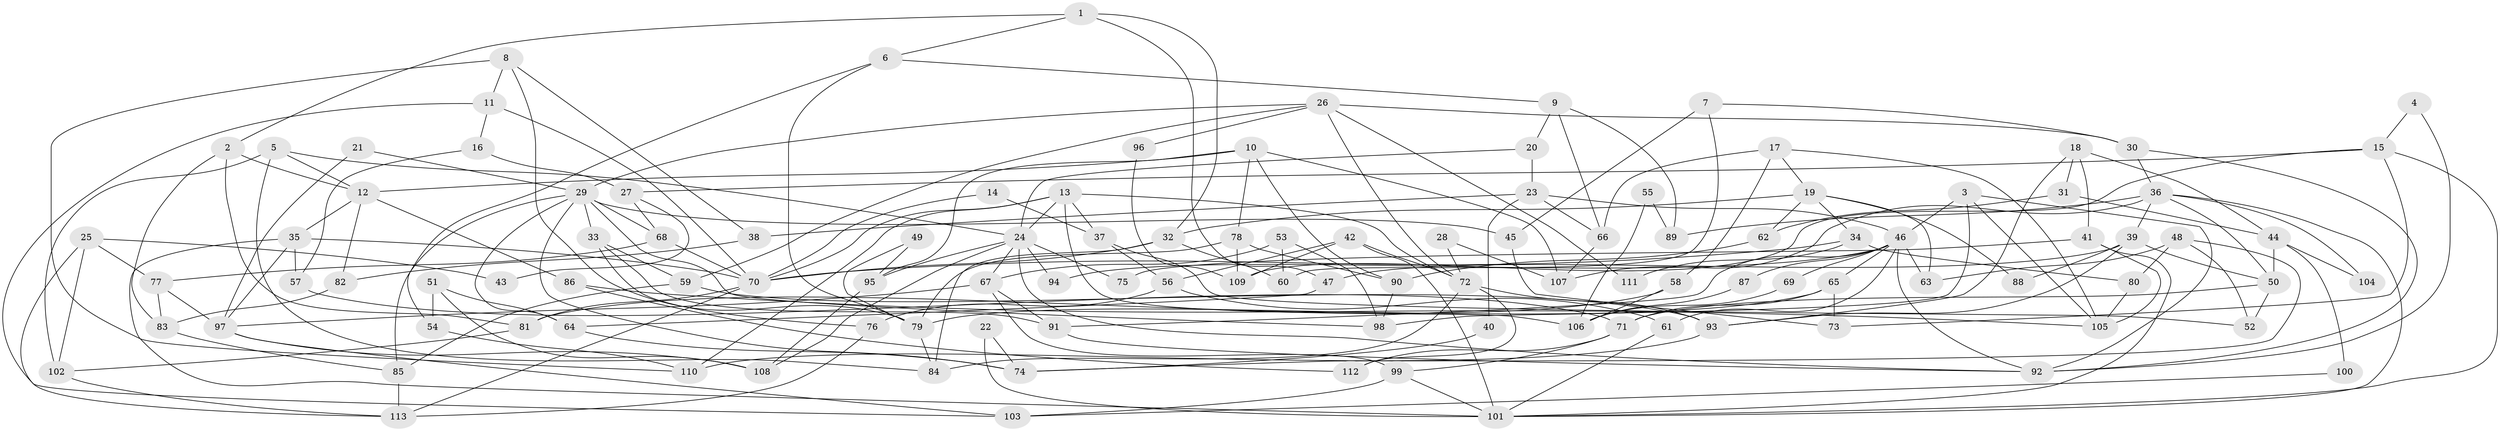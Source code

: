 // coarse degree distribution, {5: 0.15384615384615385, 6: 0.1282051282051282, 4: 0.21794871794871795, 2: 0.20512820512820512, 8: 0.0641025641025641, 7: 0.038461538461538464, 9: 0.038461538461538464, 3: 0.10256410256410256, 13: 0.01282051282051282, 11: 0.01282051282051282, 10: 0.02564102564102564}
// Generated by graph-tools (version 1.1) at 2025/41/03/06/25 10:41:59]
// undirected, 113 vertices, 226 edges
graph export_dot {
graph [start="1"]
  node [color=gray90,style=filled];
  1;
  2;
  3;
  4;
  5;
  6;
  7;
  8;
  9;
  10;
  11;
  12;
  13;
  14;
  15;
  16;
  17;
  18;
  19;
  20;
  21;
  22;
  23;
  24;
  25;
  26;
  27;
  28;
  29;
  30;
  31;
  32;
  33;
  34;
  35;
  36;
  37;
  38;
  39;
  40;
  41;
  42;
  43;
  44;
  45;
  46;
  47;
  48;
  49;
  50;
  51;
  52;
  53;
  54;
  55;
  56;
  57;
  58;
  59;
  60;
  61;
  62;
  63;
  64;
  65;
  66;
  67;
  68;
  69;
  70;
  71;
  72;
  73;
  74;
  75;
  76;
  77;
  78;
  79;
  80;
  81;
  82;
  83;
  84;
  85;
  86;
  87;
  88;
  89;
  90;
  91;
  92;
  93;
  94;
  95;
  96;
  97;
  98;
  99;
  100;
  101;
  102;
  103;
  104;
  105;
  106;
  107;
  108;
  109;
  110;
  111;
  112;
  113;
  1 -- 6;
  1 -- 32;
  1 -- 2;
  1 -- 47;
  2 -- 83;
  2 -- 12;
  2 -- 81;
  3 -- 98;
  3 -- 92;
  3 -- 46;
  3 -- 105;
  4 -- 92;
  4 -- 15;
  5 -- 12;
  5 -- 84;
  5 -- 24;
  5 -- 102;
  6 -- 54;
  6 -- 79;
  6 -- 9;
  7 -- 30;
  7 -- 45;
  7 -- 60;
  8 -- 11;
  8 -- 79;
  8 -- 38;
  8 -- 110;
  9 -- 66;
  9 -- 20;
  9 -- 89;
  10 -- 90;
  10 -- 95;
  10 -- 12;
  10 -- 78;
  10 -- 107;
  11 -- 70;
  11 -- 103;
  11 -- 16;
  12 -- 35;
  12 -- 82;
  12 -- 86;
  13 -- 70;
  13 -- 24;
  13 -- 37;
  13 -- 72;
  13 -- 106;
  13 -- 110;
  14 -- 37;
  14 -- 70;
  15 -- 101;
  15 -- 109;
  15 -- 27;
  15 -- 73;
  16 -- 27;
  16 -- 57;
  17 -- 105;
  17 -- 19;
  17 -- 58;
  17 -- 66;
  18 -- 41;
  18 -- 93;
  18 -- 31;
  18 -- 44;
  19 -- 32;
  19 -- 34;
  19 -- 62;
  19 -- 63;
  19 -- 88;
  20 -- 24;
  20 -- 23;
  21 -- 97;
  21 -- 29;
  22 -- 101;
  22 -- 74;
  23 -- 46;
  23 -- 38;
  23 -- 40;
  23 -- 66;
  24 -- 92;
  24 -- 67;
  24 -- 75;
  24 -- 94;
  24 -- 95;
  24 -- 108;
  25 -- 77;
  25 -- 113;
  25 -- 43;
  25 -- 102;
  26 -- 72;
  26 -- 59;
  26 -- 29;
  26 -- 30;
  26 -- 96;
  26 -- 111;
  27 -- 68;
  27 -- 43;
  28 -- 72;
  28 -- 107;
  29 -- 85;
  29 -- 33;
  29 -- 45;
  29 -- 64;
  29 -- 68;
  29 -- 74;
  29 -- 98;
  30 -- 92;
  30 -- 36;
  31 -- 44;
  31 -- 62;
  32 -- 60;
  32 -- 70;
  32 -- 84;
  33 -- 76;
  33 -- 59;
  33 -- 91;
  34 -- 80;
  34 -- 70;
  34 -- 111;
  35 -- 101;
  35 -- 57;
  35 -- 70;
  35 -- 97;
  36 -- 107;
  36 -- 39;
  36 -- 50;
  36 -- 89;
  36 -- 101;
  36 -- 104;
  37 -- 56;
  37 -- 52;
  38 -- 82;
  39 -- 47;
  39 -- 50;
  39 -- 88;
  39 -- 93;
  40 -- 74;
  41 -- 105;
  41 -- 101;
  41 -- 75;
  42 -- 72;
  42 -- 101;
  42 -- 56;
  42 -- 109;
  44 -- 50;
  44 -- 100;
  44 -- 104;
  45 -- 73;
  46 -- 91;
  46 -- 61;
  46 -- 63;
  46 -- 65;
  46 -- 69;
  46 -- 87;
  46 -- 92;
  46 -- 94;
  47 -- 64;
  48 -- 63;
  48 -- 52;
  48 -- 74;
  48 -- 80;
  49 -- 79;
  49 -- 95;
  50 -- 52;
  50 -- 71;
  51 -- 108;
  51 -- 64;
  51 -- 54;
  53 -- 67;
  53 -- 98;
  53 -- 60;
  54 -- 110;
  55 -- 106;
  55 -- 89;
  56 -- 61;
  56 -- 76;
  57 -- 71;
  58 -- 81;
  58 -- 106;
  59 -- 93;
  59 -- 85;
  61 -- 101;
  62 -- 90;
  64 -- 74;
  65 -- 71;
  65 -- 73;
  65 -- 79;
  66 -- 107;
  67 -- 97;
  67 -- 91;
  67 -- 99;
  68 -- 70;
  68 -- 77;
  69 -- 106;
  70 -- 81;
  70 -- 113;
  71 -- 99;
  71 -- 112;
  72 -- 93;
  72 -- 84;
  72 -- 112;
  76 -- 113;
  77 -- 83;
  77 -- 97;
  78 -- 79;
  78 -- 90;
  78 -- 109;
  79 -- 84;
  80 -- 105;
  81 -- 102;
  82 -- 83;
  83 -- 85;
  85 -- 113;
  86 -- 112;
  86 -- 105;
  87 -- 106;
  90 -- 98;
  91 -- 92;
  93 -- 110;
  95 -- 108;
  96 -- 109;
  97 -- 103;
  97 -- 108;
  99 -- 101;
  99 -- 103;
  100 -- 103;
  102 -- 113;
}
